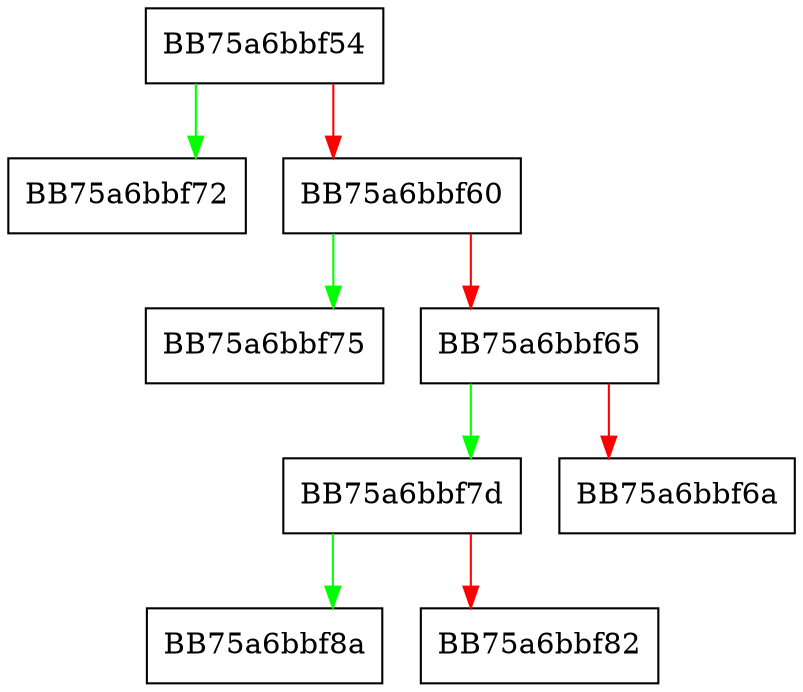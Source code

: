 digraph GetSignatureVersion {
  node [shape="box"];
  graph [splines=ortho];
  BB75a6bbf54 -> BB75a6bbf72 [color="green"];
  BB75a6bbf54 -> BB75a6bbf60 [color="red"];
  BB75a6bbf60 -> BB75a6bbf75 [color="green"];
  BB75a6bbf60 -> BB75a6bbf65 [color="red"];
  BB75a6bbf65 -> BB75a6bbf7d [color="green"];
  BB75a6bbf65 -> BB75a6bbf6a [color="red"];
  BB75a6bbf7d -> BB75a6bbf8a [color="green"];
  BB75a6bbf7d -> BB75a6bbf82 [color="red"];
}